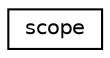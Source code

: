 digraph "Graphical Class Hierarchy"
{
 // LATEX_PDF_SIZE
  edge [fontname="Helvetica",fontsize="10",labelfontname="Helvetica",labelfontsize="10"];
  node [fontname="Helvetica",fontsize="10",shape=record];
  rankdir="LR";
  Node0 [label="scope",height=0.2,width=0.4,color="black", fillcolor="white", style="filled",URL="$structscope.html",tooltip=" "];
}
